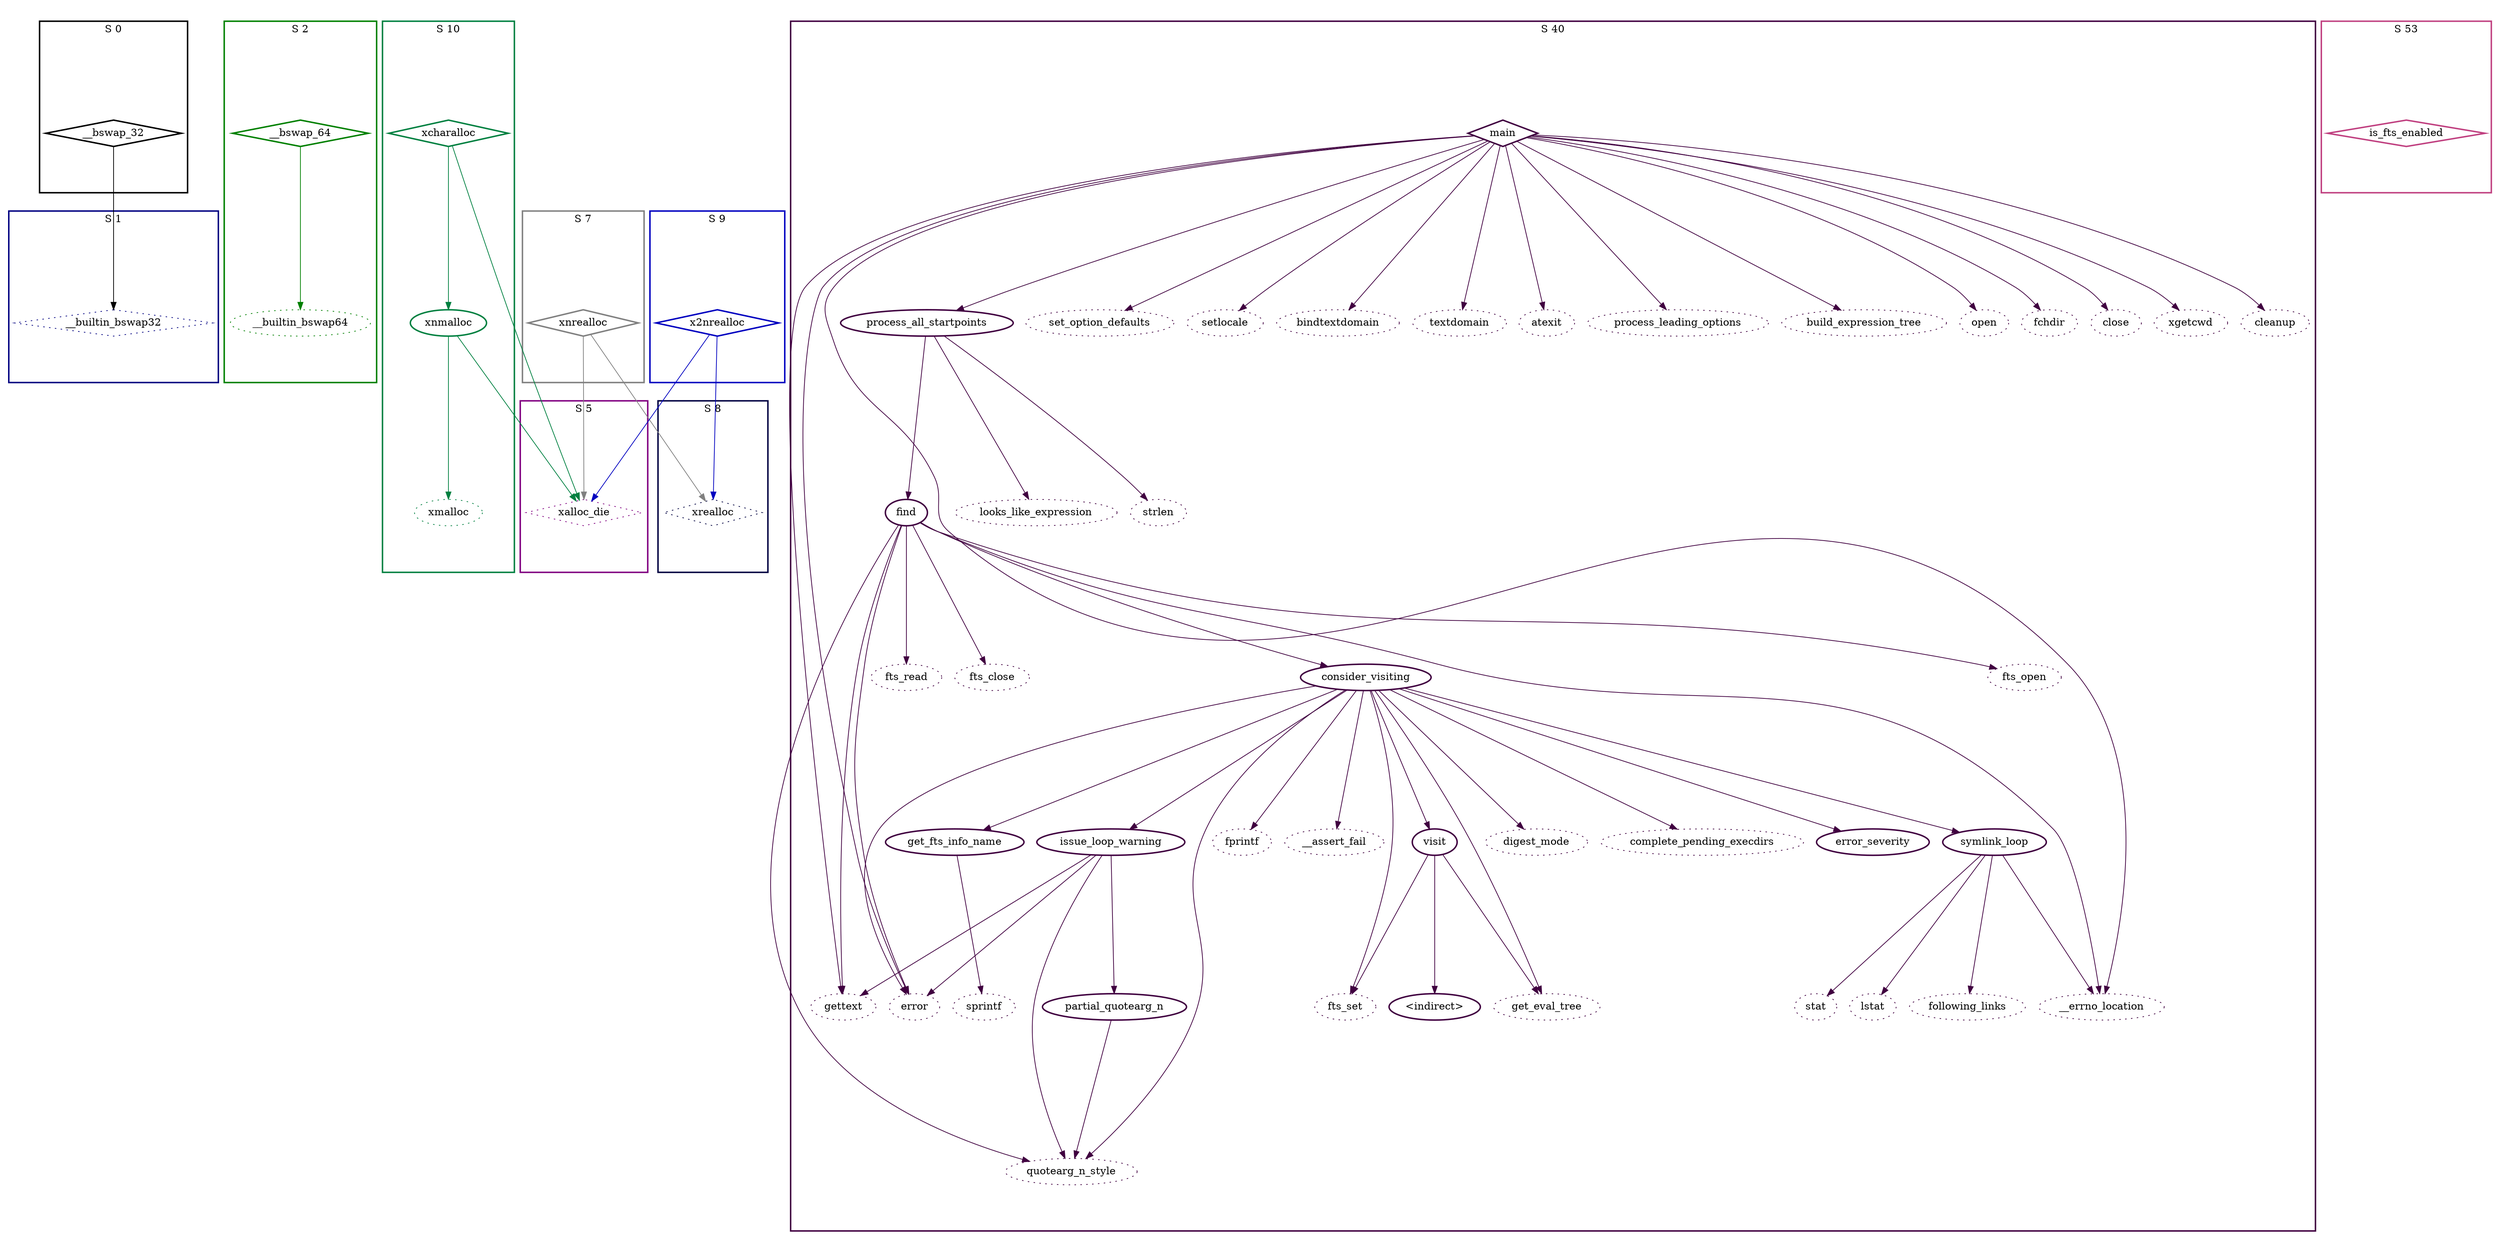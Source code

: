 digraph G {
  ratio=0.500000;
  "UV __bswap_32 (0)" [shape=diamond, label="__bswap_32", color="#000000",
                       style=bold];
  "UV __builtin_bswap32 (1)" [shape=diamond, label="__builtin_bswap32",
                              color="#000080", style=dotted];
  "UV __bswap_64 (2)" [shape=diamond, label="__bswap_64", color="#008000",
                       style=bold];
  "UV __builtin_bswap64 (3)" [label="__builtin_bswap64", color="#008000",
                              style=dotted];
  "UV xnmalloc (4)" [label="xnmalloc", color="#008040", style=bold];
  "UV xalloc_die (5)" [shape=diamond, label="xalloc_die", color="#800080",
                       style=dotted];
  "UV xmalloc (6)" [label="xmalloc", color="#008040", style=dotted];
  "UV xnrealloc (7)" [shape=diamond, label="xnrealloc", color="#808080",
                      style=bold];
  "UV xrealloc (8)" [shape=diamond, label="xrealloc", color="#000040",
                     style=dotted];
  "UV x2nrealloc (9)" [shape=diamond, label="x2nrealloc", color="#0000C0",
                       style=bold];
  "UV xcharalloc (10)" [shape=diamond, label="xcharalloc", color="#008040",
                        style=bold];
  "UV error_severity (11)" [label="error_severity", color="#400040",
                            style=bold];
  "UV get_fts_info_name (12)" [label="get_fts_info_name", color="#400040",
                               style=bold];
  "UV sprintf (13)" [label="sprintf", color="#400040", style=dotted];
  "UV visit (14)" [label="visit", color="#400040", style=bold];
  "UV get_eval_tree (15)" [label="get_eval_tree", color="#400040",
                           style=dotted];
  "UV <indirect> (16)" [label="<indirect>", color="#400040", style=bold];
  "UV fts_set (17)" [label="fts_set", color="#400040", style=dotted];
  "UV partial_quotearg_n (18)" [label="partial_quotearg_n", color="#400040",
                                style=bold];
  "UV quotearg_n_style (19)" [label="quotearg_n_style", color="#400040",
                              style=dotted];
  "UV issue_loop_warning (20)" [label="issue_loop_warning", color="#400040",
                                style=bold];
  "UV gettext (21)" [label="gettext", color="#400040", style=dotted];
  "UV error (22)" [label="error", color="#400040", style=dotted];
  "UV symlink_loop (23)" [label="symlink_loop", color="#400040", style=bold];
  "UV following_links (24)" [label="following_links", color="#400040",
                             style=dotted];
  "UV stat (25)" [label="stat", color="#400040", style=dotted];
  "UV lstat (26)" [label="lstat", color="#400040", style=dotted];
  "UV __errno_location (27)" [label="__errno_location", color="#400040",
                              style=dotted];
  "UV consider_visiting (28)" [label="consider_visiting", color="#400040",
                               style=bold];
  "UV fprintf (29)" [label="fprintf", color="#400040", style=dotted];
  "UV __assert_fail (30)" [label="__assert_fail", color="#400040",
                           style=dotted];
  "UV digest_mode (31)" [label="digest_mode", color="#400040", style=dotted];
  "UV complete_pending_execdirs (32)" [label="complete_pending_execdirs",
                                       color="#400040", style=dotted];
  "UV find (33)" [label="find", color="#400040", style=bold];
  "UV fts_open (34)" [label="fts_open", color="#400040", style=dotted];
  "UV fts_read (35)" [label="fts_read", color="#400040", style=dotted];
  "UV fts_close (36)" [label="fts_close", color="#400040", style=dotted];
  "UV process_all_startpoints (37)" [label="process_all_startpoints",
                                     color="#400040", style=bold];
  "UV looks_like_expression (38)" [label="looks_like_expression",
                                   color="#400040", style=dotted];
  "UV strlen (39)" [label="strlen", color="#400040", style=dotted];
  "UV main (40)" [shape=diamond, label="main", color="#400040", style=bold];
  "UV set_option_defaults (41)" [label="set_option_defaults",
                                 color="#400040", style=dotted];
  "UV setlocale (42)" [label="setlocale", color="#400040", style=dotted];
  "UV bindtextdomain (43)" [label="bindtextdomain", color="#400040",
                            style=dotted];
  "UV textdomain (44)" [label="textdomain", color="#400040", style=dotted];
  "UV atexit (45)" [label="atexit", color="#400040", style=dotted];
  "UV process_leading_options (46)" [label="process_leading_options",
                                     color="#400040", style=dotted];
  "UV build_expression_tree (47)" [label="build_expression_tree",
                                   color="#400040", style=dotted];
  "UV open (48)" [label="open", color="#400040", style=dotted];
  "UV fchdir (49)" [label="fchdir", color="#400040", style=dotted];
  "UV close (50)" [label="close", color="#400040", style=dotted];
  "UV xgetcwd (51)" [label="xgetcwd", color="#400040", style=dotted];
  "UV cleanup (52)" [label="cleanup", color="#400040", style=dotted];
  "UV is_fts_enabled (53)" [shape=diamond, label="is_fts_enabled",
                            color="#C04080", style=bold];
  
  subgraph cluster_40 { label="S 40";
    color="#400040";
    style=bold;
    "UV cleanup (52)";"UV xgetcwd (51)";"UV close (50)";"UV fchdir (49)";"UV open (48)";"UV build_expression_tree (47)";"UV process_leading_options (46)";"UV atexit (45)";"UV textdomain (44)";"UV bindtextdomain (43)";"UV setlocale (42)";"UV set_option_defaults (41)";"UV main (40)";"UV strlen (39)";"UV looks_like_expression (38)";"UV process_all_startpoints (37)";"UV fts_close (36)";"UV fts_read (35)";"UV fts_open (34)";"UV find (33)";"UV complete_pending_execdirs (32)";"UV digest_mode (31)";"UV __assert_fail (30)";"UV fprintf (29)";"UV consider_visiting (28)";"UV __errno_location (27)";"UV lstat (26)";"UV stat (25)";"UV following_links (24)";"UV symlink_loop (23)";"UV error (22)";"UV gettext (21)";"UV issue_loop_warning (20)";"UV quotearg_n_style (19)";"UV partial_quotearg_n (18)";"UV fts_set (17)";"UV <indirect> (16)";"UV get_eval_tree (15)";"UV visit (14)";"UV sprintf (13)";"UV get_fts_info_name (12)";"UV error_severity (11)"; };
  subgraph cluster_8 { label="S 8";
    color="#000040";
    style=bold;
    "UV xrealloc (8)"; };
  subgraph cluster_1 { label="S 1";
    color="#000080";
    style=bold;
    "UV __builtin_bswap32 (1)"; };
  subgraph cluster_53 { label="S 53";
    color="#C04080";
    style=bold;
    "UV is_fts_enabled (53)"; };
  subgraph cluster_9 { label="S 9";
    color="#0000C0";
    style=bold;
    "UV x2nrealloc (9)"; };
  subgraph cluster_2 { label="S 2";
    color="#008000";
    style=bold;
    "UV __builtin_bswap64 (3)";"UV __bswap_64 (2)"; };
  subgraph cluster_5 { label="S 5";
    color="#800080";
    style=bold;
    "UV xalloc_die (5)"; };
  subgraph cluster_7 { label="S 7";
    color="#808080";
    style=bold;
    "UV xnrealloc (7)"; };
  subgraph cluster_10 { label="S 10";
    color="#008040";
    style=bold;
    "UV xcharalloc (10)";"UV xmalloc (6)";"UV xnmalloc (4)"; };
  subgraph cluster_0 { label="S 0";
    color="#000000";
    style=bold;
    "UV __bswap_32 (0)"; };
  
  "UV __bswap_32 (0)" -> "UV __builtin_bswap32 (1)" [color="#000000"];
  "UV __bswap_64 (2)" -> "UV __builtin_bswap64 (3)" [color="#008000"];
  "UV xnmalloc (4)" -> "UV xalloc_die (5)" [color="#008040"];
  "UV xnmalloc (4)" -> "UV xmalloc (6)" [color="#008040"];
  "UV xnrealloc (7)" -> "UV xalloc_die (5)" [color="#808080"];
  "UV xnrealloc (7)" -> "UV xrealloc (8)" [color="#808080"];
  "UV x2nrealloc (9)" -> "UV xalloc_die (5)" [color="#0000C0"];
  "UV x2nrealloc (9)" -> "UV xrealloc (8)" [color="#0000C0"];
  "UV xcharalloc (10)" -> "UV xnmalloc (4)" [color="#008040"];
  "UV xcharalloc (10)" -> "UV xalloc_die (5)" [color="#008040"];
  "UV get_fts_info_name (12)" -> "UV sprintf (13)" [color="#400040"];
  "UV visit (14)" -> "UV get_eval_tree (15)" [color="#400040"];
  "UV visit (14)" -> "UV <indirect> (16)" [color="#400040"];
  "UV visit (14)" -> "UV fts_set (17)" [color="#400040"];
  "UV partial_quotearg_n (18)" -> "UV quotearg_n_style (19)" [color="#400040"];
  "UV issue_loop_warning (20)" -> "UV partial_quotearg_n (18)" [color="#400040"];
  "UV issue_loop_warning (20)" -> "UV quotearg_n_style (19)" [color="#400040"];
  "UV issue_loop_warning (20)" -> "UV gettext (21)" [color="#400040"];
  "UV issue_loop_warning (20)" -> "UV error (22)" [color="#400040"];
  "UV symlink_loop (23)" -> "UV following_links (24)" [color="#400040"];
  "UV symlink_loop (23)" -> "UV stat (25)" [color="#400040"];
  "UV symlink_loop (23)" -> "UV lstat (26)" [color="#400040"];
  "UV symlink_loop (23)" -> "UV __errno_location (27)" [color="#400040"];
  "UV consider_visiting (28)" -> "UV error_severity (11)" [color="#400040"];
  "UV consider_visiting (28)" -> "UV get_fts_info_name (12)" [color="#400040"];
  "UV consider_visiting (28)" -> "UV visit (14)" [color="#400040"];
  "UV consider_visiting (28)" -> "UV get_eval_tree (15)" [color="#400040"];
  "UV consider_visiting (28)" -> "UV fts_set (17)" [color="#400040"];
  "UV consider_visiting (28)" -> "UV quotearg_n_style (19)" [color="#400040"];
  "UV consider_visiting (28)" -> "UV issue_loop_warning (20)" [color="#400040"];
  "UV consider_visiting (28)" -> "UV error (22)" [color="#400040"];
  "UV consider_visiting (28)" -> "UV symlink_loop (23)" [color="#400040"];
  "UV consider_visiting (28)" -> "UV fprintf (29)" [color="#400040"];
  "UV consider_visiting (28)" -> "UV __assert_fail (30)" [color="#400040"];
  "UV consider_visiting (28)" -> "UV digest_mode (31)" [color="#400040"];
  "UV consider_visiting (28)" -> "UV complete_pending_execdirs (32)" [
  color="#400040"];
  "UV find (33)" -> "UV quotearg_n_style (19)" [color="#400040"];
  "UV find (33)" -> "UV gettext (21)" [color="#400040"];
  "UV find (33)" -> "UV error (22)" [color="#400040"];
  "UV find (33)" -> "UV __errno_location (27)" [color="#400040"];
  "UV find (33)" -> "UV consider_visiting (28)" [color="#400040"];
  "UV find (33)" -> "UV fts_open (34)" [color="#400040"];
  "UV find (33)" -> "UV fts_read (35)" [color="#400040"];
  "UV find (33)" -> "UV fts_close (36)" [color="#400040"];
  "UV process_all_startpoints (37)" -> "UV find (33)" [color="#400040"];
  "UV process_all_startpoints (37)" -> "UV looks_like_expression (38)" [
  color="#400040"];
  "UV process_all_startpoints (37)" -> "UV strlen (39)" [color="#400040"];
  "UV main (40)" -> "UV gettext (21)" [color="#400040"];
  "UV main (40)" -> "UV error (22)" [color="#400040"];
  "UV main (40)" -> "UV __errno_location (27)" [color="#400040"];
  "UV main (40)" -> "UV process_all_startpoints (37)" [color="#400040"];
  "UV main (40)" -> "UV set_option_defaults (41)" [color="#400040"];
  "UV main (40)" -> "UV setlocale (42)" [color="#400040"];
  "UV main (40)" -> "UV bindtextdomain (43)" [color="#400040"];
  "UV main (40)" -> "UV textdomain (44)" [color="#400040"];
  "UV main (40)" -> "UV atexit (45)" [color="#400040"];
  "UV main (40)" -> "UV process_leading_options (46)" [color="#400040"];
  "UV main (40)" -> "UV build_expression_tree (47)" [color="#400040"];
  "UV main (40)" -> "UV open (48)" [color="#400040"];
  "UV main (40)" -> "UV fchdir (49)" [color="#400040"];
  "UV main (40)" -> "UV close (50)" [color="#400040"];
  "UV main (40)" -> "UV xgetcwd (51)" [color="#400040"];
  "UV main (40)" -> "UV cleanup (52)" [color="#400040"];
  
  }